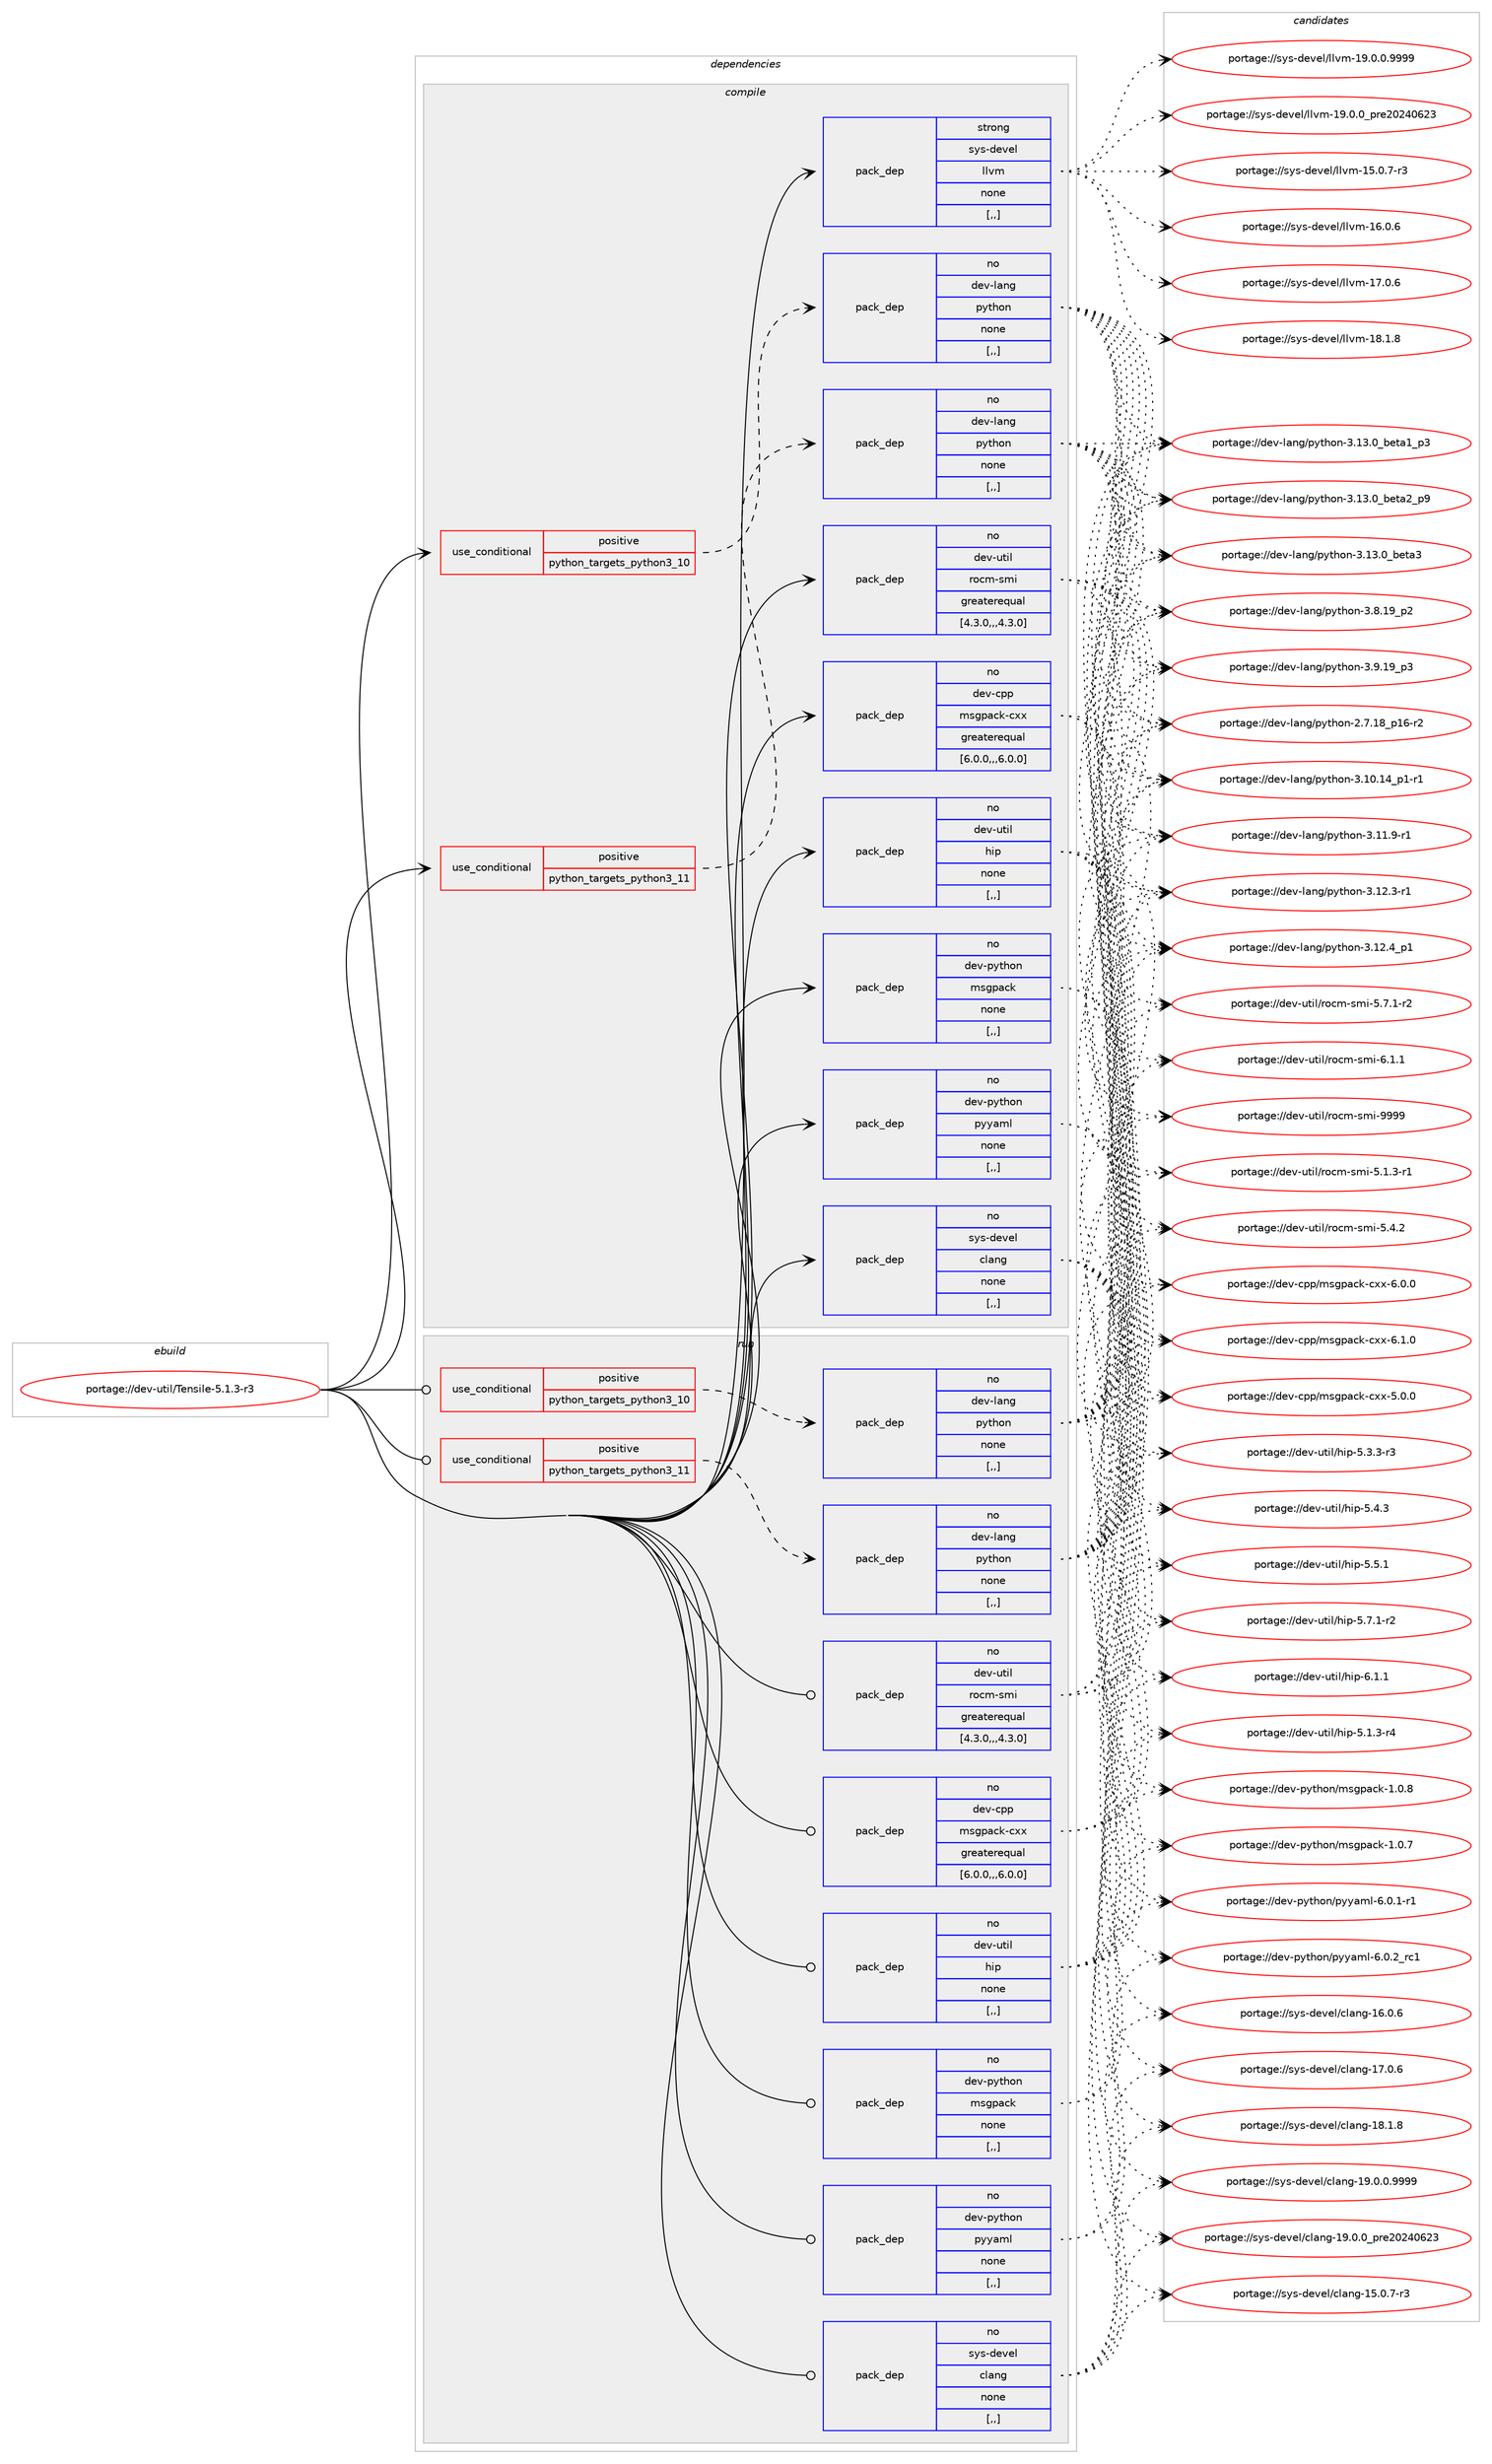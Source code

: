 digraph prolog {

# *************
# Graph options
# *************

newrank=true;
concentrate=true;
compound=true;
graph [rankdir=LR,fontname=Helvetica,fontsize=10,ranksep=1.5];#, ranksep=2.5, nodesep=0.2];
edge  [arrowhead=vee];
node  [fontname=Helvetica,fontsize=10];

# **********
# The ebuild
# **********

subgraph cluster_leftcol {
color=gray;
rank=same;
label=<<i>ebuild</i>>;
id [label="portage://dev-util/Tensile-5.1.3-r3", color=red, width=4, href="../dev-util/Tensile-5.1.3-r3.svg"];
}

# ****************
# The dependencies
# ****************

subgraph cluster_midcol {
color=gray;
label=<<i>dependencies</i>>;
subgraph cluster_compile {
fillcolor="#eeeeee";
style=filled;
label=<<i>compile</i>>;
subgraph cond57747 {
dependency205950 [label=<<TABLE BORDER="0" CELLBORDER="1" CELLSPACING="0" CELLPADDING="4"><TR><TD ROWSPAN="3" CELLPADDING="10">use_conditional</TD></TR><TR><TD>positive</TD></TR><TR><TD>python_targets_python3_10</TD></TR></TABLE>>, shape=none, color=red];
subgraph pack146828 {
dependency205951 [label=<<TABLE BORDER="0" CELLBORDER="1" CELLSPACING="0" CELLPADDING="4" WIDTH="220"><TR><TD ROWSPAN="6" CELLPADDING="30">pack_dep</TD></TR><TR><TD WIDTH="110">no</TD></TR><TR><TD>dev-lang</TD></TR><TR><TD>python</TD></TR><TR><TD>none</TD></TR><TR><TD>[,,]</TD></TR></TABLE>>, shape=none, color=blue];
}
dependency205950:e -> dependency205951:w [weight=20,style="dashed",arrowhead="vee"];
}
id:e -> dependency205950:w [weight=20,style="solid",arrowhead="vee"];
subgraph cond57748 {
dependency205952 [label=<<TABLE BORDER="0" CELLBORDER="1" CELLSPACING="0" CELLPADDING="4"><TR><TD ROWSPAN="3" CELLPADDING="10">use_conditional</TD></TR><TR><TD>positive</TD></TR><TR><TD>python_targets_python3_11</TD></TR></TABLE>>, shape=none, color=red];
subgraph pack146829 {
dependency205953 [label=<<TABLE BORDER="0" CELLBORDER="1" CELLSPACING="0" CELLPADDING="4" WIDTH="220"><TR><TD ROWSPAN="6" CELLPADDING="30">pack_dep</TD></TR><TR><TD WIDTH="110">no</TD></TR><TR><TD>dev-lang</TD></TR><TR><TD>python</TD></TR><TR><TD>none</TD></TR><TR><TD>[,,]</TD></TR></TABLE>>, shape=none, color=blue];
}
dependency205952:e -> dependency205953:w [weight=20,style="dashed",arrowhead="vee"];
}
id:e -> dependency205952:w [weight=20,style="solid",arrowhead="vee"];
subgraph pack146830 {
dependency205954 [label=<<TABLE BORDER="0" CELLBORDER="1" CELLSPACING="0" CELLPADDING="4" WIDTH="220"><TR><TD ROWSPAN="6" CELLPADDING="30">pack_dep</TD></TR><TR><TD WIDTH="110">no</TD></TR><TR><TD>dev-cpp</TD></TR><TR><TD>msgpack-cxx</TD></TR><TR><TD>greaterequal</TD></TR><TR><TD>[6.0.0,,,6.0.0]</TD></TR></TABLE>>, shape=none, color=blue];
}
id:e -> dependency205954:w [weight=20,style="solid",arrowhead="vee"];
subgraph pack146831 {
dependency205955 [label=<<TABLE BORDER="0" CELLBORDER="1" CELLSPACING="0" CELLPADDING="4" WIDTH="220"><TR><TD ROWSPAN="6" CELLPADDING="30">pack_dep</TD></TR><TR><TD WIDTH="110">no</TD></TR><TR><TD>dev-python</TD></TR><TR><TD>msgpack</TD></TR><TR><TD>none</TD></TR><TR><TD>[,,]</TD></TR></TABLE>>, shape=none, color=blue];
}
id:e -> dependency205955:w [weight=20,style="solid",arrowhead="vee"];
subgraph pack146832 {
dependency205956 [label=<<TABLE BORDER="0" CELLBORDER="1" CELLSPACING="0" CELLPADDING="4" WIDTH="220"><TR><TD ROWSPAN="6" CELLPADDING="30">pack_dep</TD></TR><TR><TD WIDTH="110">no</TD></TR><TR><TD>dev-python</TD></TR><TR><TD>pyyaml</TD></TR><TR><TD>none</TD></TR><TR><TD>[,,]</TD></TR></TABLE>>, shape=none, color=blue];
}
id:e -> dependency205956:w [weight=20,style="solid",arrowhead="vee"];
subgraph pack146833 {
dependency205957 [label=<<TABLE BORDER="0" CELLBORDER="1" CELLSPACING="0" CELLPADDING="4" WIDTH="220"><TR><TD ROWSPAN="6" CELLPADDING="30">pack_dep</TD></TR><TR><TD WIDTH="110">no</TD></TR><TR><TD>dev-util</TD></TR><TR><TD>hip</TD></TR><TR><TD>none</TD></TR><TR><TD>[,,]</TD></TR></TABLE>>, shape=none, color=blue];
}
id:e -> dependency205957:w [weight=20,style="solid",arrowhead="vee"];
subgraph pack146834 {
dependency205958 [label=<<TABLE BORDER="0" CELLBORDER="1" CELLSPACING="0" CELLPADDING="4" WIDTH="220"><TR><TD ROWSPAN="6" CELLPADDING="30">pack_dep</TD></TR><TR><TD WIDTH="110">no</TD></TR><TR><TD>dev-util</TD></TR><TR><TD>rocm-smi</TD></TR><TR><TD>greaterequal</TD></TR><TR><TD>[4.3.0,,,4.3.0]</TD></TR></TABLE>>, shape=none, color=blue];
}
id:e -> dependency205958:w [weight=20,style="solid",arrowhead="vee"];
subgraph pack146835 {
dependency205959 [label=<<TABLE BORDER="0" CELLBORDER="1" CELLSPACING="0" CELLPADDING="4" WIDTH="220"><TR><TD ROWSPAN="6" CELLPADDING="30">pack_dep</TD></TR><TR><TD WIDTH="110">no</TD></TR><TR><TD>sys-devel</TD></TR><TR><TD>clang</TD></TR><TR><TD>none</TD></TR><TR><TD>[,,]</TD></TR></TABLE>>, shape=none, color=blue];
}
id:e -> dependency205959:w [weight=20,style="solid",arrowhead="vee"];
subgraph pack146836 {
dependency205960 [label=<<TABLE BORDER="0" CELLBORDER="1" CELLSPACING="0" CELLPADDING="4" WIDTH="220"><TR><TD ROWSPAN="6" CELLPADDING="30">pack_dep</TD></TR><TR><TD WIDTH="110">strong</TD></TR><TR><TD>sys-devel</TD></TR><TR><TD>llvm</TD></TR><TR><TD>none</TD></TR><TR><TD>[,,]</TD></TR></TABLE>>, shape=none, color=blue];
}
id:e -> dependency205960:w [weight=20,style="solid",arrowhead="vee"];
}
subgraph cluster_compileandrun {
fillcolor="#eeeeee";
style=filled;
label=<<i>compile and run</i>>;
}
subgraph cluster_run {
fillcolor="#eeeeee";
style=filled;
label=<<i>run</i>>;
subgraph cond57749 {
dependency205961 [label=<<TABLE BORDER="0" CELLBORDER="1" CELLSPACING="0" CELLPADDING="4"><TR><TD ROWSPAN="3" CELLPADDING="10">use_conditional</TD></TR><TR><TD>positive</TD></TR><TR><TD>python_targets_python3_10</TD></TR></TABLE>>, shape=none, color=red];
subgraph pack146837 {
dependency205962 [label=<<TABLE BORDER="0" CELLBORDER="1" CELLSPACING="0" CELLPADDING="4" WIDTH="220"><TR><TD ROWSPAN="6" CELLPADDING="30">pack_dep</TD></TR><TR><TD WIDTH="110">no</TD></TR><TR><TD>dev-lang</TD></TR><TR><TD>python</TD></TR><TR><TD>none</TD></TR><TR><TD>[,,]</TD></TR></TABLE>>, shape=none, color=blue];
}
dependency205961:e -> dependency205962:w [weight=20,style="dashed",arrowhead="vee"];
}
id:e -> dependency205961:w [weight=20,style="solid",arrowhead="odot"];
subgraph cond57750 {
dependency205963 [label=<<TABLE BORDER="0" CELLBORDER="1" CELLSPACING="0" CELLPADDING="4"><TR><TD ROWSPAN="3" CELLPADDING="10">use_conditional</TD></TR><TR><TD>positive</TD></TR><TR><TD>python_targets_python3_11</TD></TR></TABLE>>, shape=none, color=red];
subgraph pack146838 {
dependency205964 [label=<<TABLE BORDER="0" CELLBORDER="1" CELLSPACING="0" CELLPADDING="4" WIDTH="220"><TR><TD ROWSPAN="6" CELLPADDING="30">pack_dep</TD></TR><TR><TD WIDTH="110">no</TD></TR><TR><TD>dev-lang</TD></TR><TR><TD>python</TD></TR><TR><TD>none</TD></TR><TR><TD>[,,]</TD></TR></TABLE>>, shape=none, color=blue];
}
dependency205963:e -> dependency205964:w [weight=20,style="dashed",arrowhead="vee"];
}
id:e -> dependency205963:w [weight=20,style="solid",arrowhead="odot"];
subgraph pack146839 {
dependency205965 [label=<<TABLE BORDER="0" CELLBORDER="1" CELLSPACING="0" CELLPADDING="4" WIDTH="220"><TR><TD ROWSPAN="6" CELLPADDING="30">pack_dep</TD></TR><TR><TD WIDTH="110">no</TD></TR><TR><TD>dev-cpp</TD></TR><TR><TD>msgpack-cxx</TD></TR><TR><TD>greaterequal</TD></TR><TR><TD>[6.0.0,,,6.0.0]</TD></TR></TABLE>>, shape=none, color=blue];
}
id:e -> dependency205965:w [weight=20,style="solid",arrowhead="odot"];
subgraph pack146840 {
dependency205966 [label=<<TABLE BORDER="0" CELLBORDER="1" CELLSPACING="0" CELLPADDING="4" WIDTH="220"><TR><TD ROWSPAN="6" CELLPADDING="30">pack_dep</TD></TR><TR><TD WIDTH="110">no</TD></TR><TR><TD>dev-python</TD></TR><TR><TD>msgpack</TD></TR><TR><TD>none</TD></TR><TR><TD>[,,]</TD></TR></TABLE>>, shape=none, color=blue];
}
id:e -> dependency205966:w [weight=20,style="solid",arrowhead="odot"];
subgraph pack146841 {
dependency205967 [label=<<TABLE BORDER="0" CELLBORDER="1" CELLSPACING="0" CELLPADDING="4" WIDTH="220"><TR><TD ROWSPAN="6" CELLPADDING="30">pack_dep</TD></TR><TR><TD WIDTH="110">no</TD></TR><TR><TD>dev-python</TD></TR><TR><TD>pyyaml</TD></TR><TR><TD>none</TD></TR><TR><TD>[,,]</TD></TR></TABLE>>, shape=none, color=blue];
}
id:e -> dependency205967:w [weight=20,style="solid",arrowhead="odot"];
subgraph pack146842 {
dependency205968 [label=<<TABLE BORDER="0" CELLBORDER="1" CELLSPACING="0" CELLPADDING="4" WIDTH="220"><TR><TD ROWSPAN="6" CELLPADDING="30">pack_dep</TD></TR><TR><TD WIDTH="110">no</TD></TR><TR><TD>dev-util</TD></TR><TR><TD>hip</TD></TR><TR><TD>none</TD></TR><TR><TD>[,,]</TD></TR></TABLE>>, shape=none, color=blue];
}
id:e -> dependency205968:w [weight=20,style="solid",arrowhead="odot"];
subgraph pack146843 {
dependency205969 [label=<<TABLE BORDER="0" CELLBORDER="1" CELLSPACING="0" CELLPADDING="4" WIDTH="220"><TR><TD ROWSPAN="6" CELLPADDING="30">pack_dep</TD></TR><TR><TD WIDTH="110">no</TD></TR><TR><TD>dev-util</TD></TR><TR><TD>rocm-smi</TD></TR><TR><TD>greaterequal</TD></TR><TR><TD>[4.3.0,,,4.3.0]</TD></TR></TABLE>>, shape=none, color=blue];
}
id:e -> dependency205969:w [weight=20,style="solid",arrowhead="odot"];
subgraph pack146844 {
dependency205970 [label=<<TABLE BORDER="0" CELLBORDER="1" CELLSPACING="0" CELLPADDING="4" WIDTH="220"><TR><TD ROWSPAN="6" CELLPADDING="30">pack_dep</TD></TR><TR><TD WIDTH="110">no</TD></TR><TR><TD>sys-devel</TD></TR><TR><TD>clang</TD></TR><TR><TD>none</TD></TR><TR><TD>[,,]</TD></TR></TABLE>>, shape=none, color=blue];
}
id:e -> dependency205970:w [weight=20,style="solid",arrowhead="odot"];
}
}

# **************
# The candidates
# **************

subgraph cluster_choices {
rank=same;
color=gray;
label=<<i>candidates</i>>;

subgraph choice146828 {
color=black;
nodesep=1;
choice100101118451089711010347112121116104111110455046554649569511249544511450 [label="portage://dev-lang/python-2.7.18_p16-r2", color=red, width=4,href="../dev-lang/python-2.7.18_p16-r2.svg"];
choice100101118451089711010347112121116104111110455146494846495295112494511449 [label="portage://dev-lang/python-3.10.14_p1-r1", color=red, width=4,href="../dev-lang/python-3.10.14_p1-r1.svg"];
choice100101118451089711010347112121116104111110455146494946574511449 [label="portage://dev-lang/python-3.11.9-r1", color=red, width=4,href="../dev-lang/python-3.11.9-r1.svg"];
choice100101118451089711010347112121116104111110455146495046514511449 [label="portage://dev-lang/python-3.12.3-r1", color=red, width=4,href="../dev-lang/python-3.12.3-r1.svg"];
choice100101118451089711010347112121116104111110455146495046529511249 [label="portage://dev-lang/python-3.12.4_p1", color=red, width=4,href="../dev-lang/python-3.12.4_p1.svg"];
choice10010111845108971101034711212111610411111045514649514648959810111697499511251 [label="portage://dev-lang/python-3.13.0_beta1_p3", color=red, width=4,href="../dev-lang/python-3.13.0_beta1_p3.svg"];
choice10010111845108971101034711212111610411111045514649514648959810111697509511257 [label="portage://dev-lang/python-3.13.0_beta2_p9", color=red, width=4,href="../dev-lang/python-3.13.0_beta2_p9.svg"];
choice1001011184510897110103471121211161041111104551464951464895981011169751 [label="portage://dev-lang/python-3.13.0_beta3", color=red, width=4,href="../dev-lang/python-3.13.0_beta3.svg"];
choice100101118451089711010347112121116104111110455146564649579511250 [label="portage://dev-lang/python-3.8.19_p2", color=red, width=4,href="../dev-lang/python-3.8.19_p2.svg"];
choice100101118451089711010347112121116104111110455146574649579511251 [label="portage://dev-lang/python-3.9.19_p3", color=red, width=4,href="../dev-lang/python-3.9.19_p3.svg"];
dependency205951:e -> choice100101118451089711010347112121116104111110455046554649569511249544511450:w [style=dotted,weight="100"];
dependency205951:e -> choice100101118451089711010347112121116104111110455146494846495295112494511449:w [style=dotted,weight="100"];
dependency205951:e -> choice100101118451089711010347112121116104111110455146494946574511449:w [style=dotted,weight="100"];
dependency205951:e -> choice100101118451089711010347112121116104111110455146495046514511449:w [style=dotted,weight="100"];
dependency205951:e -> choice100101118451089711010347112121116104111110455146495046529511249:w [style=dotted,weight="100"];
dependency205951:e -> choice10010111845108971101034711212111610411111045514649514648959810111697499511251:w [style=dotted,weight="100"];
dependency205951:e -> choice10010111845108971101034711212111610411111045514649514648959810111697509511257:w [style=dotted,weight="100"];
dependency205951:e -> choice1001011184510897110103471121211161041111104551464951464895981011169751:w [style=dotted,weight="100"];
dependency205951:e -> choice100101118451089711010347112121116104111110455146564649579511250:w [style=dotted,weight="100"];
dependency205951:e -> choice100101118451089711010347112121116104111110455146574649579511251:w [style=dotted,weight="100"];
}
subgraph choice146829 {
color=black;
nodesep=1;
choice100101118451089711010347112121116104111110455046554649569511249544511450 [label="portage://dev-lang/python-2.7.18_p16-r2", color=red, width=4,href="../dev-lang/python-2.7.18_p16-r2.svg"];
choice100101118451089711010347112121116104111110455146494846495295112494511449 [label="portage://dev-lang/python-3.10.14_p1-r1", color=red, width=4,href="../dev-lang/python-3.10.14_p1-r1.svg"];
choice100101118451089711010347112121116104111110455146494946574511449 [label="portage://dev-lang/python-3.11.9-r1", color=red, width=4,href="../dev-lang/python-3.11.9-r1.svg"];
choice100101118451089711010347112121116104111110455146495046514511449 [label="portage://dev-lang/python-3.12.3-r1", color=red, width=4,href="../dev-lang/python-3.12.3-r1.svg"];
choice100101118451089711010347112121116104111110455146495046529511249 [label="portage://dev-lang/python-3.12.4_p1", color=red, width=4,href="../dev-lang/python-3.12.4_p1.svg"];
choice10010111845108971101034711212111610411111045514649514648959810111697499511251 [label="portage://dev-lang/python-3.13.0_beta1_p3", color=red, width=4,href="../dev-lang/python-3.13.0_beta1_p3.svg"];
choice10010111845108971101034711212111610411111045514649514648959810111697509511257 [label="portage://dev-lang/python-3.13.0_beta2_p9", color=red, width=4,href="../dev-lang/python-3.13.0_beta2_p9.svg"];
choice1001011184510897110103471121211161041111104551464951464895981011169751 [label="portage://dev-lang/python-3.13.0_beta3", color=red, width=4,href="../dev-lang/python-3.13.0_beta3.svg"];
choice100101118451089711010347112121116104111110455146564649579511250 [label="portage://dev-lang/python-3.8.19_p2", color=red, width=4,href="../dev-lang/python-3.8.19_p2.svg"];
choice100101118451089711010347112121116104111110455146574649579511251 [label="portage://dev-lang/python-3.9.19_p3", color=red, width=4,href="../dev-lang/python-3.9.19_p3.svg"];
dependency205953:e -> choice100101118451089711010347112121116104111110455046554649569511249544511450:w [style=dotted,weight="100"];
dependency205953:e -> choice100101118451089711010347112121116104111110455146494846495295112494511449:w [style=dotted,weight="100"];
dependency205953:e -> choice100101118451089711010347112121116104111110455146494946574511449:w [style=dotted,weight="100"];
dependency205953:e -> choice100101118451089711010347112121116104111110455146495046514511449:w [style=dotted,weight="100"];
dependency205953:e -> choice100101118451089711010347112121116104111110455146495046529511249:w [style=dotted,weight="100"];
dependency205953:e -> choice10010111845108971101034711212111610411111045514649514648959810111697499511251:w [style=dotted,weight="100"];
dependency205953:e -> choice10010111845108971101034711212111610411111045514649514648959810111697509511257:w [style=dotted,weight="100"];
dependency205953:e -> choice1001011184510897110103471121211161041111104551464951464895981011169751:w [style=dotted,weight="100"];
dependency205953:e -> choice100101118451089711010347112121116104111110455146564649579511250:w [style=dotted,weight="100"];
dependency205953:e -> choice100101118451089711010347112121116104111110455146574649579511251:w [style=dotted,weight="100"];
}
subgraph choice146830 {
color=black;
nodesep=1;
choice10010111845991121124710911510311297991074599120120455346484648 [label="portage://dev-cpp/msgpack-cxx-5.0.0", color=red, width=4,href="../dev-cpp/msgpack-cxx-5.0.0.svg"];
choice10010111845991121124710911510311297991074599120120455446484648 [label="portage://dev-cpp/msgpack-cxx-6.0.0", color=red, width=4,href="../dev-cpp/msgpack-cxx-6.0.0.svg"];
choice10010111845991121124710911510311297991074599120120455446494648 [label="portage://dev-cpp/msgpack-cxx-6.1.0", color=red, width=4,href="../dev-cpp/msgpack-cxx-6.1.0.svg"];
dependency205954:e -> choice10010111845991121124710911510311297991074599120120455346484648:w [style=dotted,weight="100"];
dependency205954:e -> choice10010111845991121124710911510311297991074599120120455446484648:w [style=dotted,weight="100"];
dependency205954:e -> choice10010111845991121124710911510311297991074599120120455446494648:w [style=dotted,weight="100"];
}
subgraph choice146831 {
color=black;
nodesep=1;
choice10010111845112121116104111110471091151031129799107454946484655 [label="portage://dev-python/msgpack-1.0.7", color=red, width=4,href="../dev-python/msgpack-1.0.7.svg"];
choice10010111845112121116104111110471091151031129799107454946484656 [label="portage://dev-python/msgpack-1.0.8", color=red, width=4,href="../dev-python/msgpack-1.0.8.svg"];
dependency205955:e -> choice10010111845112121116104111110471091151031129799107454946484655:w [style=dotted,weight="100"];
dependency205955:e -> choice10010111845112121116104111110471091151031129799107454946484656:w [style=dotted,weight="100"];
}
subgraph choice146832 {
color=black;
nodesep=1;
choice1001011184511212111610411111047112121121971091084554464846494511449 [label="portage://dev-python/pyyaml-6.0.1-r1", color=red, width=4,href="../dev-python/pyyaml-6.0.1-r1.svg"];
choice100101118451121211161041111104711212112197109108455446484650951149949 [label="portage://dev-python/pyyaml-6.0.2_rc1", color=red, width=4,href="../dev-python/pyyaml-6.0.2_rc1.svg"];
dependency205956:e -> choice1001011184511212111610411111047112121121971091084554464846494511449:w [style=dotted,weight="100"];
dependency205956:e -> choice100101118451121211161041111104711212112197109108455446484650951149949:w [style=dotted,weight="100"];
}
subgraph choice146833 {
color=black;
nodesep=1;
choice10010111845117116105108471041051124553464946514511452 [label="portage://dev-util/hip-5.1.3-r4", color=red, width=4,href="../dev-util/hip-5.1.3-r4.svg"];
choice10010111845117116105108471041051124553465146514511451 [label="portage://dev-util/hip-5.3.3-r3", color=red, width=4,href="../dev-util/hip-5.3.3-r3.svg"];
choice1001011184511711610510847104105112455346524651 [label="portage://dev-util/hip-5.4.3", color=red, width=4,href="../dev-util/hip-5.4.3.svg"];
choice1001011184511711610510847104105112455346534649 [label="portage://dev-util/hip-5.5.1", color=red, width=4,href="../dev-util/hip-5.5.1.svg"];
choice10010111845117116105108471041051124553465546494511450 [label="portage://dev-util/hip-5.7.1-r2", color=red, width=4,href="../dev-util/hip-5.7.1-r2.svg"];
choice1001011184511711610510847104105112455446494649 [label="portage://dev-util/hip-6.1.1", color=red, width=4,href="../dev-util/hip-6.1.1.svg"];
dependency205957:e -> choice10010111845117116105108471041051124553464946514511452:w [style=dotted,weight="100"];
dependency205957:e -> choice10010111845117116105108471041051124553465146514511451:w [style=dotted,weight="100"];
dependency205957:e -> choice1001011184511711610510847104105112455346524651:w [style=dotted,weight="100"];
dependency205957:e -> choice1001011184511711610510847104105112455346534649:w [style=dotted,weight="100"];
dependency205957:e -> choice10010111845117116105108471041051124553465546494511450:w [style=dotted,weight="100"];
dependency205957:e -> choice1001011184511711610510847104105112455446494649:w [style=dotted,weight="100"];
}
subgraph choice146834 {
color=black;
nodesep=1;
choice100101118451171161051084711411199109451151091054553464946514511449 [label="portage://dev-util/rocm-smi-5.1.3-r1", color=red, width=4,href="../dev-util/rocm-smi-5.1.3-r1.svg"];
choice10010111845117116105108471141119910945115109105455346524650 [label="portage://dev-util/rocm-smi-5.4.2", color=red, width=4,href="../dev-util/rocm-smi-5.4.2.svg"];
choice100101118451171161051084711411199109451151091054553465546494511450 [label="portage://dev-util/rocm-smi-5.7.1-r2", color=red, width=4,href="../dev-util/rocm-smi-5.7.1-r2.svg"];
choice10010111845117116105108471141119910945115109105455446494649 [label="portage://dev-util/rocm-smi-6.1.1", color=red, width=4,href="../dev-util/rocm-smi-6.1.1.svg"];
choice100101118451171161051084711411199109451151091054557575757 [label="portage://dev-util/rocm-smi-9999", color=red, width=4,href="../dev-util/rocm-smi-9999.svg"];
dependency205958:e -> choice100101118451171161051084711411199109451151091054553464946514511449:w [style=dotted,weight="100"];
dependency205958:e -> choice10010111845117116105108471141119910945115109105455346524650:w [style=dotted,weight="100"];
dependency205958:e -> choice100101118451171161051084711411199109451151091054553465546494511450:w [style=dotted,weight="100"];
dependency205958:e -> choice10010111845117116105108471141119910945115109105455446494649:w [style=dotted,weight="100"];
dependency205958:e -> choice100101118451171161051084711411199109451151091054557575757:w [style=dotted,weight="100"];
}
subgraph choice146835 {
color=black;
nodesep=1;
choice11512111545100101118101108479910897110103454953464846554511451 [label="portage://sys-devel/clang-15.0.7-r3", color=red, width=4,href="../sys-devel/clang-15.0.7-r3.svg"];
choice1151211154510010111810110847991089711010345495446484654 [label="portage://sys-devel/clang-16.0.6", color=red, width=4,href="../sys-devel/clang-16.0.6.svg"];
choice1151211154510010111810110847991089711010345495546484654 [label="portage://sys-devel/clang-17.0.6", color=red, width=4,href="../sys-devel/clang-17.0.6.svg"];
choice1151211154510010111810110847991089711010345495646494656 [label="portage://sys-devel/clang-18.1.8", color=red, width=4,href="../sys-devel/clang-18.1.8.svg"];
choice11512111545100101118101108479910897110103454957464846484657575757 [label="portage://sys-devel/clang-19.0.0.9999", color=red, width=4,href="../sys-devel/clang-19.0.0.9999.svg"];
choice1151211154510010111810110847991089711010345495746484648951121141015048505248545051 [label="portage://sys-devel/clang-19.0.0_pre20240623", color=red, width=4,href="../sys-devel/clang-19.0.0_pre20240623.svg"];
dependency205959:e -> choice11512111545100101118101108479910897110103454953464846554511451:w [style=dotted,weight="100"];
dependency205959:e -> choice1151211154510010111810110847991089711010345495446484654:w [style=dotted,weight="100"];
dependency205959:e -> choice1151211154510010111810110847991089711010345495546484654:w [style=dotted,weight="100"];
dependency205959:e -> choice1151211154510010111810110847991089711010345495646494656:w [style=dotted,weight="100"];
dependency205959:e -> choice11512111545100101118101108479910897110103454957464846484657575757:w [style=dotted,weight="100"];
dependency205959:e -> choice1151211154510010111810110847991089711010345495746484648951121141015048505248545051:w [style=dotted,weight="100"];
}
subgraph choice146836 {
color=black;
nodesep=1;
choice1151211154510010111810110847108108118109454953464846554511451 [label="portage://sys-devel/llvm-15.0.7-r3", color=red, width=4,href="../sys-devel/llvm-15.0.7-r3.svg"];
choice115121115451001011181011084710810811810945495446484654 [label="portage://sys-devel/llvm-16.0.6", color=red, width=4,href="../sys-devel/llvm-16.0.6.svg"];
choice115121115451001011181011084710810811810945495546484654 [label="portage://sys-devel/llvm-17.0.6", color=red, width=4,href="../sys-devel/llvm-17.0.6.svg"];
choice115121115451001011181011084710810811810945495646494656 [label="portage://sys-devel/llvm-18.1.8", color=red, width=4,href="../sys-devel/llvm-18.1.8.svg"];
choice1151211154510010111810110847108108118109454957464846484657575757 [label="portage://sys-devel/llvm-19.0.0.9999", color=red, width=4,href="../sys-devel/llvm-19.0.0.9999.svg"];
choice115121115451001011181011084710810811810945495746484648951121141015048505248545051 [label="portage://sys-devel/llvm-19.0.0_pre20240623", color=red, width=4,href="../sys-devel/llvm-19.0.0_pre20240623.svg"];
dependency205960:e -> choice1151211154510010111810110847108108118109454953464846554511451:w [style=dotted,weight="100"];
dependency205960:e -> choice115121115451001011181011084710810811810945495446484654:w [style=dotted,weight="100"];
dependency205960:e -> choice115121115451001011181011084710810811810945495546484654:w [style=dotted,weight="100"];
dependency205960:e -> choice115121115451001011181011084710810811810945495646494656:w [style=dotted,weight="100"];
dependency205960:e -> choice1151211154510010111810110847108108118109454957464846484657575757:w [style=dotted,weight="100"];
dependency205960:e -> choice115121115451001011181011084710810811810945495746484648951121141015048505248545051:w [style=dotted,weight="100"];
}
subgraph choice146837 {
color=black;
nodesep=1;
choice100101118451089711010347112121116104111110455046554649569511249544511450 [label="portage://dev-lang/python-2.7.18_p16-r2", color=red, width=4,href="../dev-lang/python-2.7.18_p16-r2.svg"];
choice100101118451089711010347112121116104111110455146494846495295112494511449 [label="portage://dev-lang/python-3.10.14_p1-r1", color=red, width=4,href="../dev-lang/python-3.10.14_p1-r1.svg"];
choice100101118451089711010347112121116104111110455146494946574511449 [label="portage://dev-lang/python-3.11.9-r1", color=red, width=4,href="../dev-lang/python-3.11.9-r1.svg"];
choice100101118451089711010347112121116104111110455146495046514511449 [label="portage://dev-lang/python-3.12.3-r1", color=red, width=4,href="../dev-lang/python-3.12.3-r1.svg"];
choice100101118451089711010347112121116104111110455146495046529511249 [label="portage://dev-lang/python-3.12.4_p1", color=red, width=4,href="../dev-lang/python-3.12.4_p1.svg"];
choice10010111845108971101034711212111610411111045514649514648959810111697499511251 [label="portage://dev-lang/python-3.13.0_beta1_p3", color=red, width=4,href="../dev-lang/python-3.13.0_beta1_p3.svg"];
choice10010111845108971101034711212111610411111045514649514648959810111697509511257 [label="portage://dev-lang/python-3.13.0_beta2_p9", color=red, width=4,href="../dev-lang/python-3.13.0_beta2_p9.svg"];
choice1001011184510897110103471121211161041111104551464951464895981011169751 [label="portage://dev-lang/python-3.13.0_beta3", color=red, width=4,href="../dev-lang/python-3.13.0_beta3.svg"];
choice100101118451089711010347112121116104111110455146564649579511250 [label="portage://dev-lang/python-3.8.19_p2", color=red, width=4,href="../dev-lang/python-3.8.19_p2.svg"];
choice100101118451089711010347112121116104111110455146574649579511251 [label="portage://dev-lang/python-3.9.19_p3", color=red, width=4,href="../dev-lang/python-3.9.19_p3.svg"];
dependency205962:e -> choice100101118451089711010347112121116104111110455046554649569511249544511450:w [style=dotted,weight="100"];
dependency205962:e -> choice100101118451089711010347112121116104111110455146494846495295112494511449:w [style=dotted,weight="100"];
dependency205962:e -> choice100101118451089711010347112121116104111110455146494946574511449:w [style=dotted,weight="100"];
dependency205962:e -> choice100101118451089711010347112121116104111110455146495046514511449:w [style=dotted,weight="100"];
dependency205962:e -> choice100101118451089711010347112121116104111110455146495046529511249:w [style=dotted,weight="100"];
dependency205962:e -> choice10010111845108971101034711212111610411111045514649514648959810111697499511251:w [style=dotted,weight="100"];
dependency205962:e -> choice10010111845108971101034711212111610411111045514649514648959810111697509511257:w [style=dotted,weight="100"];
dependency205962:e -> choice1001011184510897110103471121211161041111104551464951464895981011169751:w [style=dotted,weight="100"];
dependency205962:e -> choice100101118451089711010347112121116104111110455146564649579511250:w [style=dotted,weight="100"];
dependency205962:e -> choice100101118451089711010347112121116104111110455146574649579511251:w [style=dotted,weight="100"];
}
subgraph choice146838 {
color=black;
nodesep=1;
choice100101118451089711010347112121116104111110455046554649569511249544511450 [label="portage://dev-lang/python-2.7.18_p16-r2", color=red, width=4,href="../dev-lang/python-2.7.18_p16-r2.svg"];
choice100101118451089711010347112121116104111110455146494846495295112494511449 [label="portage://dev-lang/python-3.10.14_p1-r1", color=red, width=4,href="../dev-lang/python-3.10.14_p1-r1.svg"];
choice100101118451089711010347112121116104111110455146494946574511449 [label="portage://dev-lang/python-3.11.9-r1", color=red, width=4,href="../dev-lang/python-3.11.9-r1.svg"];
choice100101118451089711010347112121116104111110455146495046514511449 [label="portage://dev-lang/python-3.12.3-r1", color=red, width=4,href="../dev-lang/python-3.12.3-r1.svg"];
choice100101118451089711010347112121116104111110455146495046529511249 [label="portage://dev-lang/python-3.12.4_p1", color=red, width=4,href="../dev-lang/python-3.12.4_p1.svg"];
choice10010111845108971101034711212111610411111045514649514648959810111697499511251 [label="portage://dev-lang/python-3.13.0_beta1_p3", color=red, width=4,href="../dev-lang/python-3.13.0_beta1_p3.svg"];
choice10010111845108971101034711212111610411111045514649514648959810111697509511257 [label="portage://dev-lang/python-3.13.0_beta2_p9", color=red, width=4,href="../dev-lang/python-3.13.0_beta2_p9.svg"];
choice1001011184510897110103471121211161041111104551464951464895981011169751 [label="portage://dev-lang/python-3.13.0_beta3", color=red, width=4,href="../dev-lang/python-3.13.0_beta3.svg"];
choice100101118451089711010347112121116104111110455146564649579511250 [label="portage://dev-lang/python-3.8.19_p2", color=red, width=4,href="../dev-lang/python-3.8.19_p2.svg"];
choice100101118451089711010347112121116104111110455146574649579511251 [label="portage://dev-lang/python-3.9.19_p3", color=red, width=4,href="../dev-lang/python-3.9.19_p3.svg"];
dependency205964:e -> choice100101118451089711010347112121116104111110455046554649569511249544511450:w [style=dotted,weight="100"];
dependency205964:e -> choice100101118451089711010347112121116104111110455146494846495295112494511449:w [style=dotted,weight="100"];
dependency205964:e -> choice100101118451089711010347112121116104111110455146494946574511449:w [style=dotted,weight="100"];
dependency205964:e -> choice100101118451089711010347112121116104111110455146495046514511449:w [style=dotted,weight="100"];
dependency205964:e -> choice100101118451089711010347112121116104111110455146495046529511249:w [style=dotted,weight="100"];
dependency205964:e -> choice10010111845108971101034711212111610411111045514649514648959810111697499511251:w [style=dotted,weight="100"];
dependency205964:e -> choice10010111845108971101034711212111610411111045514649514648959810111697509511257:w [style=dotted,weight="100"];
dependency205964:e -> choice1001011184510897110103471121211161041111104551464951464895981011169751:w [style=dotted,weight="100"];
dependency205964:e -> choice100101118451089711010347112121116104111110455146564649579511250:w [style=dotted,weight="100"];
dependency205964:e -> choice100101118451089711010347112121116104111110455146574649579511251:w [style=dotted,weight="100"];
}
subgraph choice146839 {
color=black;
nodesep=1;
choice10010111845991121124710911510311297991074599120120455346484648 [label="portage://dev-cpp/msgpack-cxx-5.0.0", color=red, width=4,href="../dev-cpp/msgpack-cxx-5.0.0.svg"];
choice10010111845991121124710911510311297991074599120120455446484648 [label="portage://dev-cpp/msgpack-cxx-6.0.0", color=red, width=4,href="../dev-cpp/msgpack-cxx-6.0.0.svg"];
choice10010111845991121124710911510311297991074599120120455446494648 [label="portage://dev-cpp/msgpack-cxx-6.1.0", color=red, width=4,href="../dev-cpp/msgpack-cxx-6.1.0.svg"];
dependency205965:e -> choice10010111845991121124710911510311297991074599120120455346484648:w [style=dotted,weight="100"];
dependency205965:e -> choice10010111845991121124710911510311297991074599120120455446484648:w [style=dotted,weight="100"];
dependency205965:e -> choice10010111845991121124710911510311297991074599120120455446494648:w [style=dotted,weight="100"];
}
subgraph choice146840 {
color=black;
nodesep=1;
choice10010111845112121116104111110471091151031129799107454946484655 [label="portage://dev-python/msgpack-1.0.7", color=red, width=4,href="../dev-python/msgpack-1.0.7.svg"];
choice10010111845112121116104111110471091151031129799107454946484656 [label="portage://dev-python/msgpack-1.0.8", color=red, width=4,href="../dev-python/msgpack-1.0.8.svg"];
dependency205966:e -> choice10010111845112121116104111110471091151031129799107454946484655:w [style=dotted,weight="100"];
dependency205966:e -> choice10010111845112121116104111110471091151031129799107454946484656:w [style=dotted,weight="100"];
}
subgraph choice146841 {
color=black;
nodesep=1;
choice1001011184511212111610411111047112121121971091084554464846494511449 [label="portage://dev-python/pyyaml-6.0.1-r1", color=red, width=4,href="../dev-python/pyyaml-6.0.1-r1.svg"];
choice100101118451121211161041111104711212112197109108455446484650951149949 [label="portage://dev-python/pyyaml-6.0.2_rc1", color=red, width=4,href="../dev-python/pyyaml-6.0.2_rc1.svg"];
dependency205967:e -> choice1001011184511212111610411111047112121121971091084554464846494511449:w [style=dotted,weight="100"];
dependency205967:e -> choice100101118451121211161041111104711212112197109108455446484650951149949:w [style=dotted,weight="100"];
}
subgraph choice146842 {
color=black;
nodesep=1;
choice10010111845117116105108471041051124553464946514511452 [label="portage://dev-util/hip-5.1.3-r4", color=red, width=4,href="../dev-util/hip-5.1.3-r4.svg"];
choice10010111845117116105108471041051124553465146514511451 [label="portage://dev-util/hip-5.3.3-r3", color=red, width=4,href="../dev-util/hip-5.3.3-r3.svg"];
choice1001011184511711610510847104105112455346524651 [label="portage://dev-util/hip-5.4.3", color=red, width=4,href="../dev-util/hip-5.4.3.svg"];
choice1001011184511711610510847104105112455346534649 [label="portage://dev-util/hip-5.5.1", color=red, width=4,href="../dev-util/hip-5.5.1.svg"];
choice10010111845117116105108471041051124553465546494511450 [label="portage://dev-util/hip-5.7.1-r2", color=red, width=4,href="../dev-util/hip-5.7.1-r2.svg"];
choice1001011184511711610510847104105112455446494649 [label="portage://dev-util/hip-6.1.1", color=red, width=4,href="../dev-util/hip-6.1.1.svg"];
dependency205968:e -> choice10010111845117116105108471041051124553464946514511452:w [style=dotted,weight="100"];
dependency205968:e -> choice10010111845117116105108471041051124553465146514511451:w [style=dotted,weight="100"];
dependency205968:e -> choice1001011184511711610510847104105112455346524651:w [style=dotted,weight="100"];
dependency205968:e -> choice1001011184511711610510847104105112455346534649:w [style=dotted,weight="100"];
dependency205968:e -> choice10010111845117116105108471041051124553465546494511450:w [style=dotted,weight="100"];
dependency205968:e -> choice1001011184511711610510847104105112455446494649:w [style=dotted,weight="100"];
}
subgraph choice146843 {
color=black;
nodesep=1;
choice100101118451171161051084711411199109451151091054553464946514511449 [label="portage://dev-util/rocm-smi-5.1.3-r1", color=red, width=4,href="../dev-util/rocm-smi-5.1.3-r1.svg"];
choice10010111845117116105108471141119910945115109105455346524650 [label="portage://dev-util/rocm-smi-5.4.2", color=red, width=4,href="../dev-util/rocm-smi-5.4.2.svg"];
choice100101118451171161051084711411199109451151091054553465546494511450 [label="portage://dev-util/rocm-smi-5.7.1-r2", color=red, width=4,href="../dev-util/rocm-smi-5.7.1-r2.svg"];
choice10010111845117116105108471141119910945115109105455446494649 [label="portage://dev-util/rocm-smi-6.1.1", color=red, width=4,href="../dev-util/rocm-smi-6.1.1.svg"];
choice100101118451171161051084711411199109451151091054557575757 [label="portage://dev-util/rocm-smi-9999", color=red, width=4,href="../dev-util/rocm-smi-9999.svg"];
dependency205969:e -> choice100101118451171161051084711411199109451151091054553464946514511449:w [style=dotted,weight="100"];
dependency205969:e -> choice10010111845117116105108471141119910945115109105455346524650:w [style=dotted,weight="100"];
dependency205969:e -> choice100101118451171161051084711411199109451151091054553465546494511450:w [style=dotted,weight="100"];
dependency205969:e -> choice10010111845117116105108471141119910945115109105455446494649:w [style=dotted,weight="100"];
dependency205969:e -> choice100101118451171161051084711411199109451151091054557575757:w [style=dotted,weight="100"];
}
subgraph choice146844 {
color=black;
nodesep=1;
choice11512111545100101118101108479910897110103454953464846554511451 [label="portage://sys-devel/clang-15.0.7-r3", color=red, width=4,href="../sys-devel/clang-15.0.7-r3.svg"];
choice1151211154510010111810110847991089711010345495446484654 [label="portage://sys-devel/clang-16.0.6", color=red, width=4,href="../sys-devel/clang-16.0.6.svg"];
choice1151211154510010111810110847991089711010345495546484654 [label="portage://sys-devel/clang-17.0.6", color=red, width=4,href="../sys-devel/clang-17.0.6.svg"];
choice1151211154510010111810110847991089711010345495646494656 [label="portage://sys-devel/clang-18.1.8", color=red, width=4,href="../sys-devel/clang-18.1.8.svg"];
choice11512111545100101118101108479910897110103454957464846484657575757 [label="portage://sys-devel/clang-19.0.0.9999", color=red, width=4,href="../sys-devel/clang-19.0.0.9999.svg"];
choice1151211154510010111810110847991089711010345495746484648951121141015048505248545051 [label="portage://sys-devel/clang-19.0.0_pre20240623", color=red, width=4,href="../sys-devel/clang-19.0.0_pre20240623.svg"];
dependency205970:e -> choice11512111545100101118101108479910897110103454953464846554511451:w [style=dotted,weight="100"];
dependency205970:e -> choice1151211154510010111810110847991089711010345495446484654:w [style=dotted,weight="100"];
dependency205970:e -> choice1151211154510010111810110847991089711010345495546484654:w [style=dotted,weight="100"];
dependency205970:e -> choice1151211154510010111810110847991089711010345495646494656:w [style=dotted,weight="100"];
dependency205970:e -> choice11512111545100101118101108479910897110103454957464846484657575757:w [style=dotted,weight="100"];
dependency205970:e -> choice1151211154510010111810110847991089711010345495746484648951121141015048505248545051:w [style=dotted,weight="100"];
}
}

}
